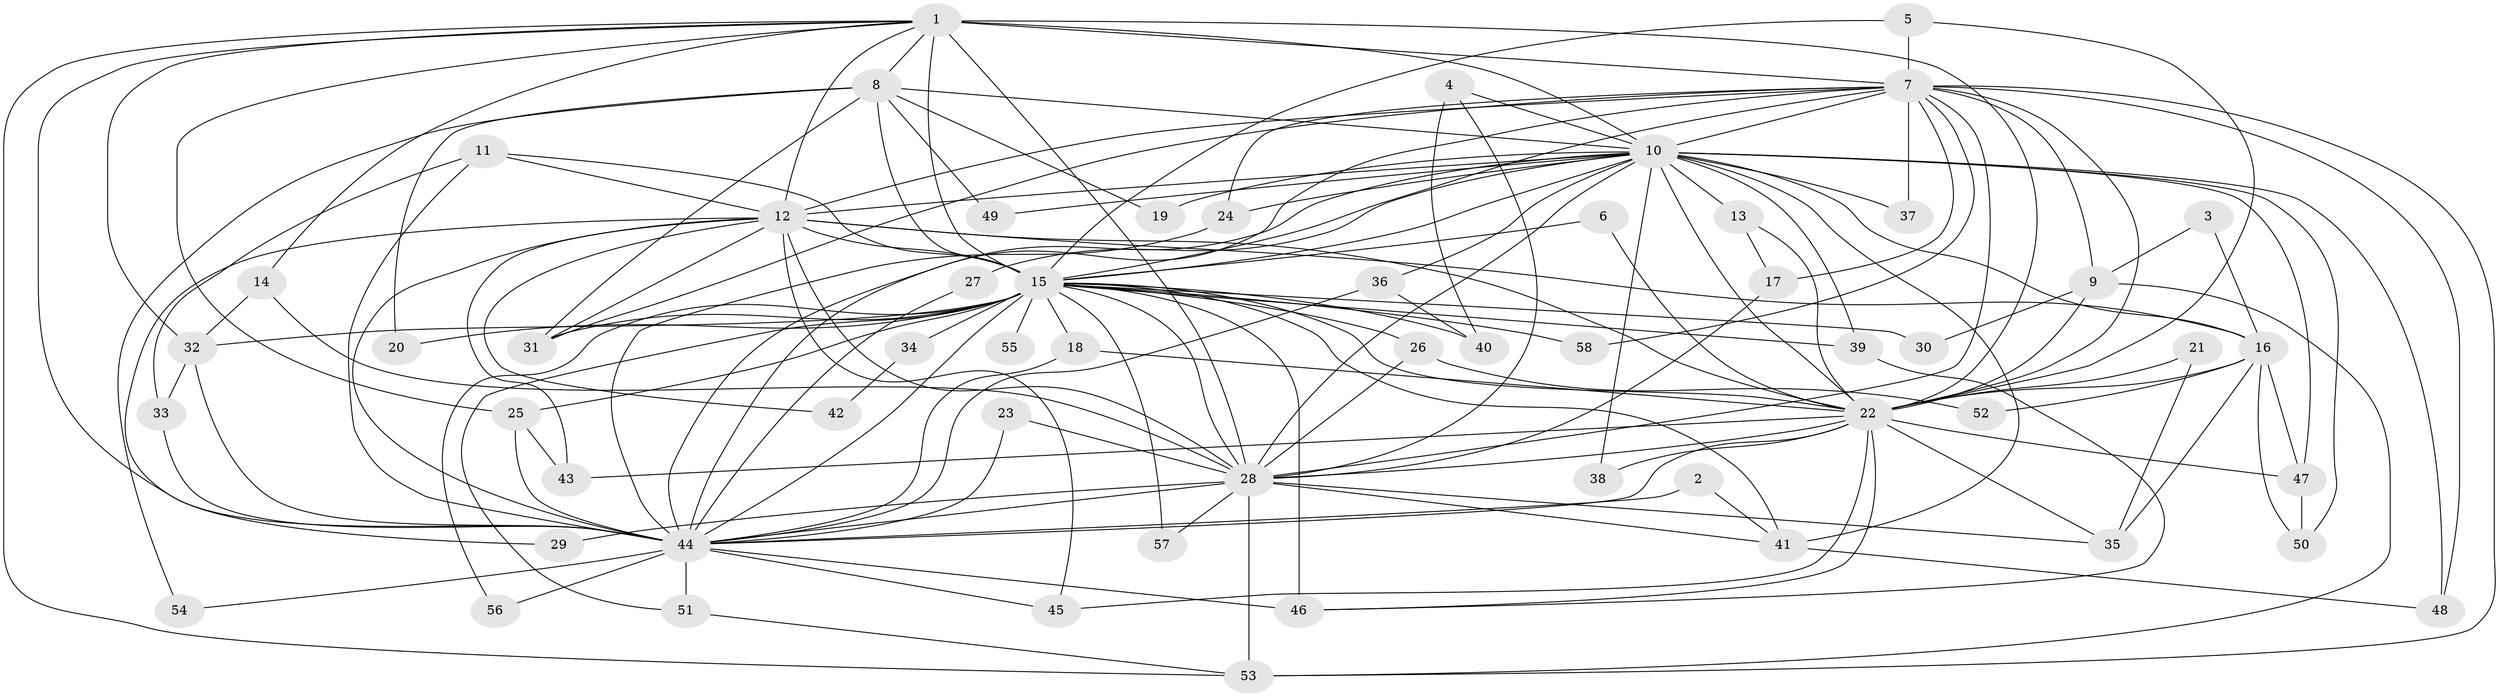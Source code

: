 // original degree distribution, {31: 0.008695652173913044, 17: 0.008695652173913044, 13: 0.008695652173913044, 24: 0.008695652173913044, 19: 0.017391304347826087, 29: 0.008695652173913044, 39: 0.008695652173913044, 23: 0.008695652173913044, 14: 0.008695652173913044, 3: 0.19130434782608696, 6: 0.017391304347826087, 2: 0.5826086956521739, 7: 0.017391304347826087, 8: 0.008695652173913044, 4: 0.06086956521739131, 5: 0.034782608695652174}
// Generated by graph-tools (version 1.1) at 2025/01/03/09/25 03:01:19]
// undirected, 58 vertices, 152 edges
graph export_dot {
graph [start="1"]
  node [color=gray90,style=filled];
  1;
  2;
  3;
  4;
  5;
  6;
  7;
  8;
  9;
  10;
  11;
  12;
  13;
  14;
  15;
  16;
  17;
  18;
  19;
  20;
  21;
  22;
  23;
  24;
  25;
  26;
  27;
  28;
  29;
  30;
  31;
  32;
  33;
  34;
  35;
  36;
  37;
  38;
  39;
  40;
  41;
  42;
  43;
  44;
  45;
  46;
  47;
  48;
  49;
  50;
  51;
  52;
  53;
  54;
  55;
  56;
  57;
  58;
  1 -- 7 [weight=3.0];
  1 -- 8 [weight=1.0];
  1 -- 10 [weight=3.0];
  1 -- 12 [weight=2.0];
  1 -- 14 [weight=1.0];
  1 -- 15 [weight=3.0];
  1 -- 22 [weight=4.0];
  1 -- 25 [weight=1.0];
  1 -- 28 [weight=2.0];
  1 -- 32 [weight=1.0];
  1 -- 44 [weight=3.0];
  1 -- 53 [weight=1.0];
  2 -- 41 [weight=1.0];
  2 -- 44 [weight=1.0];
  3 -- 9 [weight=1.0];
  3 -- 16 [weight=1.0];
  4 -- 10 [weight=1.0];
  4 -- 28 [weight=1.0];
  4 -- 40 [weight=1.0];
  5 -- 7 [weight=1.0];
  5 -- 15 [weight=1.0];
  5 -- 22 [weight=1.0];
  6 -- 15 [weight=1.0];
  6 -- 22 [weight=1.0];
  7 -- 9 [weight=2.0];
  7 -- 10 [weight=2.0];
  7 -- 12 [weight=1.0];
  7 -- 15 [weight=1.0];
  7 -- 17 [weight=1.0];
  7 -- 22 [weight=3.0];
  7 -- 24 [weight=1.0];
  7 -- 28 [weight=2.0];
  7 -- 31 [weight=1.0];
  7 -- 37 [weight=1.0];
  7 -- 44 [weight=2.0];
  7 -- 48 [weight=1.0];
  7 -- 53 [weight=1.0];
  7 -- 58 [weight=1.0];
  8 -- 10 [weight=1.0];
  8 -- 15 [weight=1.0];
  8 -- 19 [weight=1.0];
  8 -- 20 [weight=1.0];
  8 -- 31 [weight=1.0];
  8 -- 49 [weight=1.0];
  8 -- 54 [weight=1.0];
  9 -- 22 [weight=1.0];
  9 -- 30 [weight=1.0];
  9 -- 53 [weight=1.0];
  10 -- 12 [weight=1.0];
  10 -- 13 [weight=1.0];
  10 -- 15 [weight=1.0];
  10 -- 16 [weight=1.0];
  10 -- 19 [weight=1.0];
  10 -- 22 [weight=2.0];
  10 -- 24 [weight=1.0];
  10 -- 27 [weight=1.0];
  10 -- 28 [weight=1.0];
  10 -- 36 [weight=1.0];
  10 -- 37 [weight=1.0];
  10 -- 38 [weight=1.0];
  10 -- 39 [weight=1.0];
  10 -- 41 [weight=3.0];
  10 -- 44 [weight=1.0];
  10 -- 47 [weight=1.0];
  10 -- 48 [weight=1.0];
  10 -- 49 [weight=1.0];
  10 -- 50 [weight=1.0];
  11 -- 12 [weight=1.0];
  11 -- 15 [weight=1.0];
  11 -- 33 [weight=1.0];
  11 -- 44 [weight=1.0];
  12 -- 15 [weight=2.0];
  12 -- 16 [weight=1.0];
  12 -- 22 [weight=2.0];
  12 -- 28 [weight=1.0];
  12 -- 29 [weight=1.0];
  12 -- 31 [weight=1.0];
  12 -- 42 [weight=2.0];
  12 -- 43 [weight=1.0];
  12 -- 44 [weight=1.0];
  12 -- 45 [weight=1.0];
  13 -- 17 [weight=1.0];
  13 -- 22 [weight=1.0];
  14 -- 28 [weight=1.0];
  14 -- 32 [weight=1.0];
  15 -- 18 [weight=1.0];
  15 -- 20 [weight=1.0];
  15 -- 22 [weight=2.0];
  15 -- 25 [weight=2.0];
  15 -- 26 [weight=1.0];
  15 -- 28 [weight=1.0];
  15 -- 30 [weight=1.0];
  15 -- 31 [weight=2.0];
  15 -- 32 [weight=1.0];
  15 -- 34 [weight=1.0];
  15 -- 39 [weight=1.0];
  15 -- 40 [weight=1.0];
  15 -- 41 [weight=1.0];
  15 -- 44 [weight=2.0];
  15 -- 46 [weight=1.0];
  15 -- 51 [weight=1.0];
  15 -- 55 [weight=1.0];
  15 -- 56 [weight=1.0];
  15 -- 57 [weight=1.0];
  15 -- 58 [weight=1.0];
  16 -- 22 [weight=1.0];
  16 -- 35 [weight=1.0];
  16 -- 47 [weight=1.0];
  16 -- 50 [weight=1.0];
  16 -- 52 [weight=1.0];
  17 -- 28 [weight=1.0];
  18 -- 22 [weight=1.0];
  18 -- 44 [weight=1.0];
  21 -- 22 [weight=2.0];
  21 -- 35 [weight=1.0];
  22 -- 28 [weight=3.0];
  22 -- 35 [weight=1.0];
  22 -- 38 [weight=1.0];
  22 -- 43 [weight=1.0];
  22 -- 44 [weight=2.0];
  22 -- 45 [weight=1.0];
  22 -- 46 [weight=1.0];
  22 -- 47 [weight=1.0];
  23 -- 28 [weight=1.0];
  23 -- 44 [weight=1.0];
  24 -- 44 [weight=1.0];
  25 -- 43 [weight=1.0];
  25 -- 44 [weight=2.0];
  26 -- 28 [weight=1.0];
  26 -- 52 [weight=1.0];
  27 -- 44 [weight=1.0];
  28 -- 29 [weight=1.0];
  28 -- 35 [weight=2.0];
  28 -- 41 [weight=1.0];
  28 -- 44 [weight=1.0];
  28 -- 53 [weight=1.0];
  28 -- 57 [weight=1.0];
  32 -- 33 [weight=2.0];
  32 -- 44 [weight=2.0];
  33 -- 44 [weight=1.0];
  34 -- 42 [weight=1.0];
  36 -- 40 [weight=1.0];
  36 -- 44 [weight=1.0];
  39 -- 46 [weight=1.0];
  41 -- 48 [weight=1.0];
  44 -- 45 [weight=1.0];
  44 -- 46 [weight=2.0];
  44 -- 51 [weight=1.0];
  44 -- 54 [weight=1.0];
  44 -- 56 [weight=1.0];
  47 -- 50 [weight=1.0];
  51 -- 53 [weight=1.0];
}
